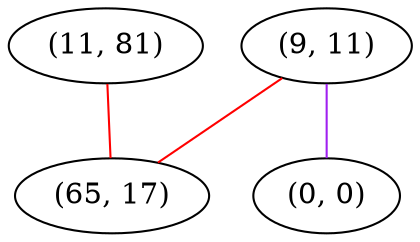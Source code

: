 graph "" {
"(11, 81)";
"(9, 11)";
"(65, 17)";
"(0, 0)";
"(11, 81)" -- "(65, 17)"  [color=red, key=0, weight=1];
"(9, 11)" -- "(0, 0)"  [color=purple, key=0, weight=4];
"(9, 11)" -- "(65, 17)"  [color=red, key=0, weight=1];
}
